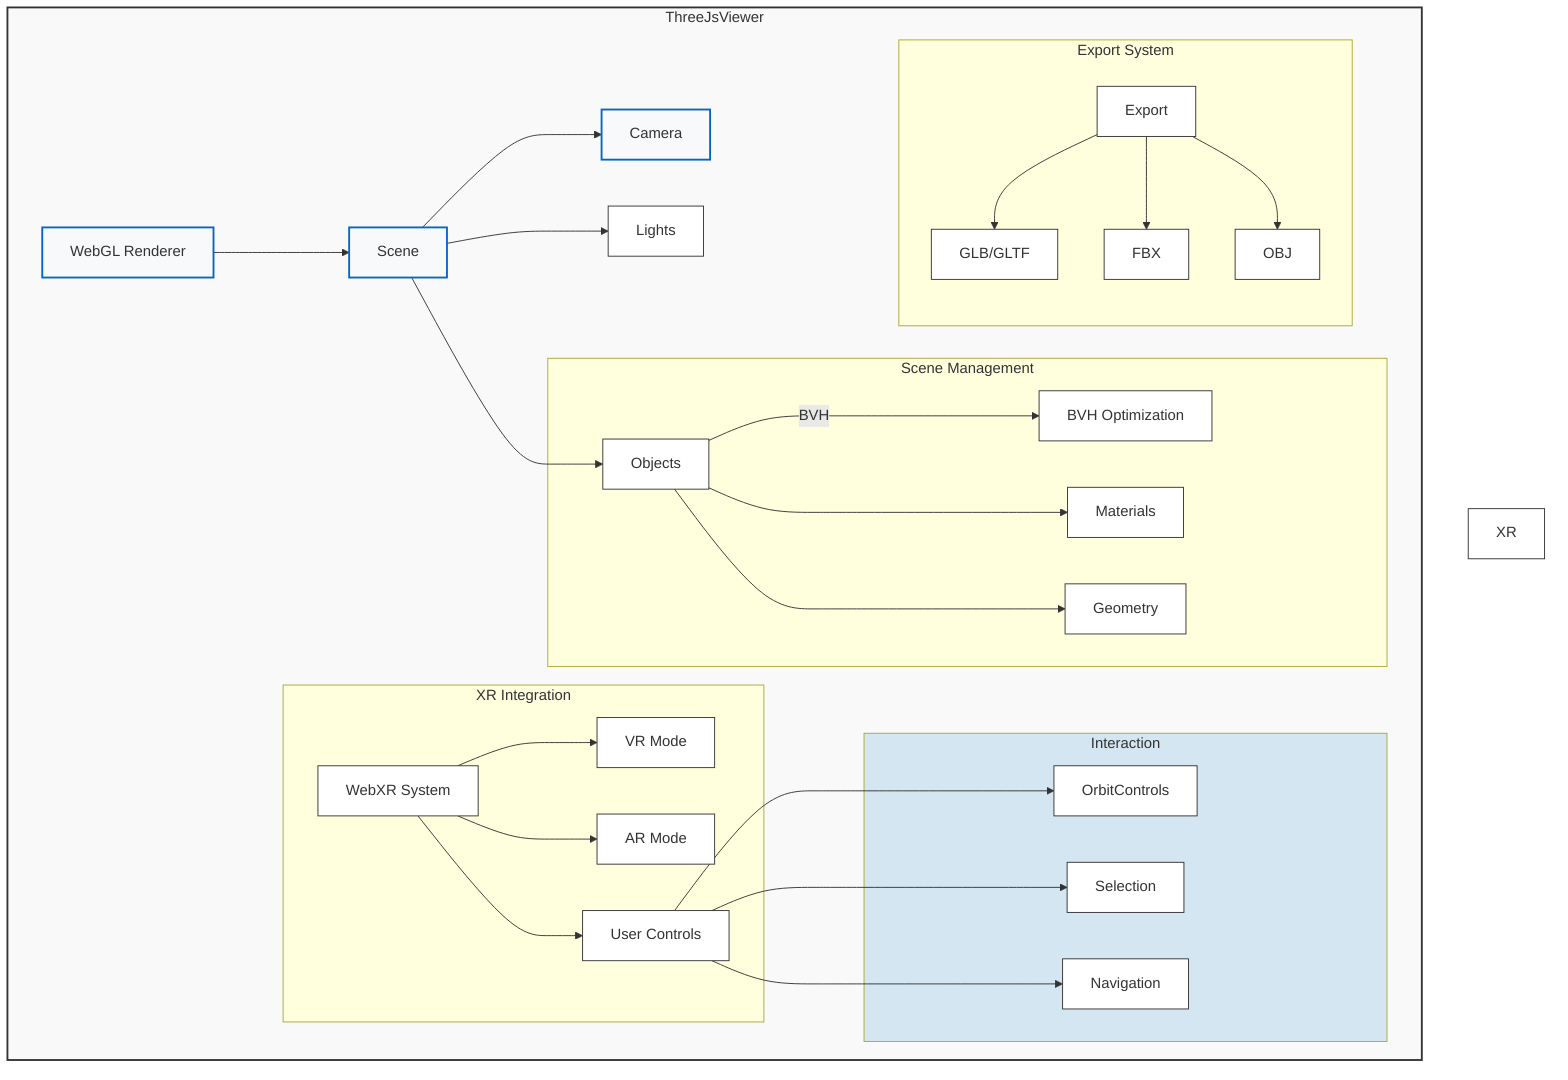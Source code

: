 graph TD
    subgraph ThreeJsViewer
        WebGL[WebGL Renderer] --> Scene
        Scene --> Camera
        Scene --> Lights
        Scene --> Objects
        
        subgraph Scene Management
            Objects --> |BVH| Optimization[BVH Optimization]
            Objects --> Materials
            Objects --> Geometry
        end
        
        subgraph XR Integration
            WebXR[WebXR System] --> VR[VR Mode]
            WebXR --> AR[AR Mode]
            WebXR --> Controls[XR Controls]
        end
        
        subgraph Interaction
            Controls[User Controls] --> OrbitControls
            Controls --> Selection
            Controls --> Navigation
        end
        
        subgraph Export System
            Export --> GLB[GLB/GLTF]
            Export --> FBX
            Export --> OBJ
        end
    end
    
    style ThreeJsViewer fill:#f9f9f9,stroke:#333,stroke-width:2px
    style Scene Management fill:#e1f3d8
    style XR Integration fill:#fce8d6
    style Interaction fill:#d4e6f1
    style Export System fill:#f2d7d5
    
    classDef default fill:#fff,stroke:#333,stroke-width:1px
    classDef highlight fill:#f8f9fa,stroke:#0066cc,stroke-width:2px
    
    class WebGL,Scene,Camera highlight